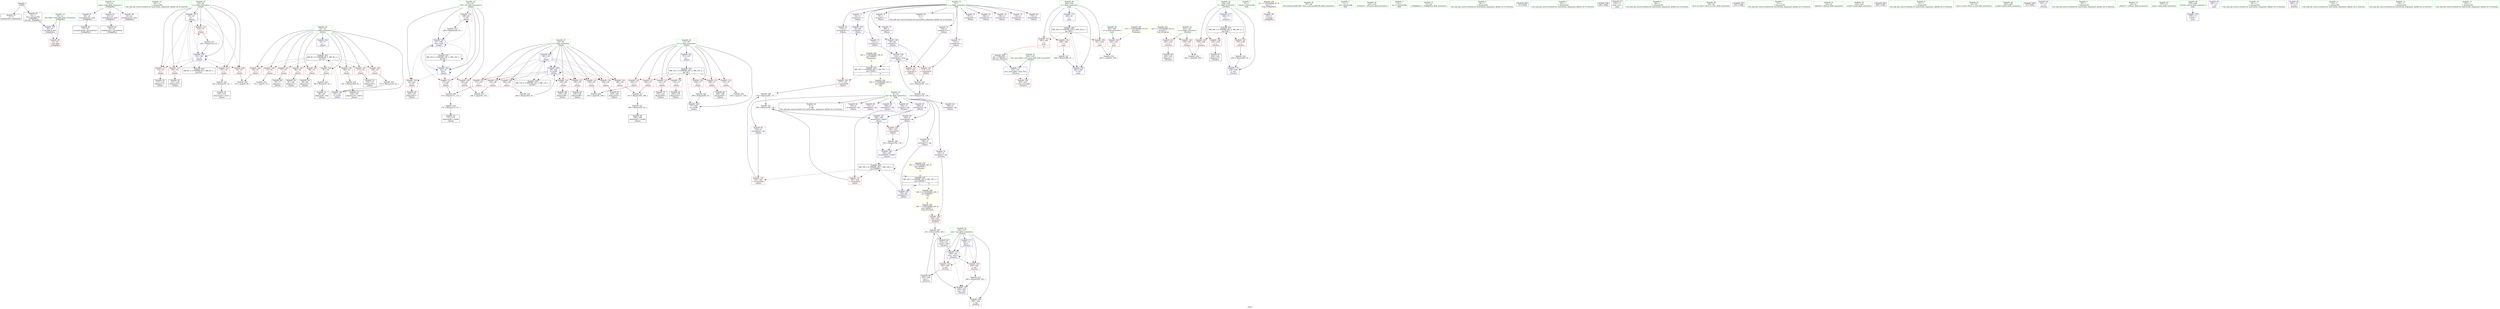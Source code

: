 digraph "SVFG" {
	label="SVFG";

	Node0x5639840d6160 [shape=record,color=grey,label="{NodeID: 0\nNullPtr}"];
	Node0x5639840d6160 -> Node0x5639840e2df0[style=solid];
	Node0x5639840d6160 -> Node0x5639840e2ef0[style=solid];
	Node0x5639840e3500 [shape=record,color=purple,label="{NodeID: 97\n36\<--22\narraydecay3\<--args\n_Z3dbgPKcz\n}"];
	Node0x5639840e3500 -> Node0x5639840e3290[style=solid];
	Node0x5639840e1590 [shape=record,color=green,label="{NodeID: 14\n261\<--1\n\<--dummyObj\nCan only get source location for instruction, argument, global var or function.}"];
	Node0x5639840e4060 [shape=record,color=red,label="{NodeID: 111\n110\<--55\n\<--j\n_Z4initv\n}"];
	Node0x5639840e4060 -> Node0x5639840e4930[style=solid];
	Node0x5639840e2270 [shape=record,color=green,label="{NodeID: 28\n61\<--62\ni35\<--i35_field_insensitive\n_Z4initv\n}"];
	Node0x5639840e2270 -> Node0x5639840e9640[style=solid];
	Node0x5639840e2270 -> Node0x5639840e9710[style=solid];
	Node0x5639840e2270 -> Node0x5639840e97e0[style=solid];
	Node0x5639840e2270 -> Node0x5639840e98b0[style=solid];
	Node0x5639840e2270 -> Node0x5639840eb2b0[style=solid];
	Node0x5639840e2270 -> Node0x5639840eb520[style=solid];
	Node0x5639840eea80 [shape=record,color=grey,label="{NodeID: 208\n178 = Binary(164, 177, )\n}"];
	Node0x5639840eea80 -> Node0x5639840efe00[style=solid];
	Node0x5639840e9300 [shape=record,color=red,label="{NodeID: 125\n171\<--59\n\<--l\n_Z4initv\n}"];
	Node0x5639840e9300 -> Node0x5639840eec00[style=solid];
	Node0x5639840e2ef0 [shape=record,color=black,label="{NodeID: 42\n19\<--3\nfmt\<--dummyVal\n_Z3dbgPKcz\n0th arg _Z3dbgPKcz }"];
	Node0x5639840e2ef0 -> Node0x5639840ea9c0[style=solid];
	Node0x5639840eff80 [shape=record,color=grey,label="{NodeID: 222\n102 = Binary(101, 91, )\n}"];
	Node0x5639840eff80 -> Node0x5639840e4790[style=solid];
	Node0x5639840e9e60 [shape=record,color=red,label="{NodeID: 139\n263\<--222\n\<--test_case.addr\n_Z5solvei\n}"];
	Node0x5639840e4ad0 [shape=record,color=black,label="{NodeID: 56\n121\<--120\nidxprom21\<--\n_Z4initv\n}"];
	Node0x5639840f9100 [shape=record,color=black,label="{NodeID: 236\nMR_12V_2 = PHI(MR_12V_4, MR_12V_1, )\npts\{60 \}\n}"];
	Node0x5639840f9100 -> Node0x5639840eb1e0[style=dashed];
	Node0x5639840ea9c0 [shape=record,color=blue,label="{NodeID: 153\n20\<--19\nfmt.addr\<--fmt\n_Z3dbgPKcz\n}"];
	Node0x5639840ea9c0 -> Node0x5639840e36a0[style=dashed];
	Node0x5639840e5630 [shape=record,color=purple,label="{NodeID: 70\n79\<--5\narrayidx\<--c\n_Z4initv\n}"];
	Node0x5639840fd700 [shape=record,color=black,label="{NodeID: 250\nMR_26V_3 = PHI(MR_26V_4, MR_26V_2, )\npts\{229 \}\n}"];
	Node0x5639840fd700 -> Node0x5639840ea340[style=dashed];
	Node0x5639840fd700 -> Node0x5639840ea410[style=dashed];
	Node0x5639840fd700 -> Node0x5639840ea4e0[style=dashed];
	Node0x5639840fd700 -> Node0x5639840ebad0[style=dashed];
	Node0x5639840eb520 [shape=record,color=blue,label="{NodeID: 167\n61\<--199\ni35\<--inc62\n_Z4initv\n}"];
	Node0x5639840eb520 -> Node0x5639840e9640[style=dashed];
	Node0x5639840eb520 -> Node0x5639840e9710[style=dashed];
	Node0x5639840eb520 -> Node0x5639840e97e0[style=dashed];
	Node0x5639840eb520 -> Node0x5639840e98b0[style=dashed];
	Node0x5639840eb520 -> Node0x5639840eb2b0[style=dashed];
	Node0x5639840eb520 -> Node0x5639840eb520[style=dashed];
	Node0x5639840eb520 -> Node0x5639840f9600[style=dashed];
	Node0x5639840e6190 [shape=record,color=purple,label="{NodeID: 84\n160\<--8\narrayidx40\<--dp\n_Z4initv\n}"];
	Node0x5639840e02b0 [shape=record,color=green,label="{NodeID: 1\n4\<--1\nstdout\<--dummyObj\nGlob }"];
	Node0x5639840e35d0 [shape=record,color=red,label="{NodeID: 98\n30\<--4\n\<--stdout\n_Z3dbgPKcz\n}"];
	Node0x5639840e1690 [shape=record,color=green,label="{NodeID: 15\n5\<--7\nc\<--c_field_insensitive\nGlob }"];
	Node0x5639840e1690 -> Node0x5639840e2fc0[style=solid];
	Node0x5639840e1690 -> Node0x5639840e5630[style=solid];
	Node0x5639840e1690 -> Node0x5639840e5700[style=solid];
	Node0x5639840e1690 -> Node0x5639840e57d0[style=solid];
	Node0x5639840e1690 -> Node0x5639840e58a0[style=solid];
	Node0x5639840e1690 -> Node0x5639840e5970[style=solid];
	Node0x5639840e1690 -> Node0x5639840e5a40[style=solid];
	Node0x5639840e1690 -> Node0x5639840e5b10[style=solid];
	Node0x5639840e1690 -> Node0x5639840e5be0[style=solid];
	Node0x5639840e1690 -> Node0x5639840e5cb0[style=solid];
	Node0x5639840e1690 -> Node0x5639840e5d80[style=solid];
	Node0x5639840e1690 -> Node0x5639840e5e50[style=solid];
	Node0x5639840e1690 -> Node0x5639840e5f20[style=solid];
	Node0x5639840e4130 [shape=record,color=red,label="{NodeID: 112\n120\<--55\n\<--j\n_Z4initv\n}"];
	Node0x5639840e4130 -> Node0x5639840e4ad0[style=solid];
	Node0x5639840e2340 [shape=record,color=green,label="{NodeID: 29\n67\<--68\nllvm.memset.p0i8.i64\<--llvm.memset.p0i8.i64_field_insensitive\n}"];
	Node0x5639840eec00 [shape=record,color=grey,label="{NodeID: 209\n173 = Binary(171, 172, )\n}"];
	Node0x5639840eec00 -> Node0x5639840eed80[style=solid];
	Node0x5639840e93d0 [shape=record,color=red,label="{NodeID: 126\n182\<--59\n\<--l\n_Z4initv\n}"];
	Node0x5639840e93d0 -> Node0x5639840e5080[style=solid];
	Node0x5639840e2fc0 [shape=record,color=black,label="{NodeID: 43\n6\<--5\n\<--c\nCan only get source location for instruction, argument, global var or function.}"];
	Node0x5639840f0100 [shape=record,color=grey,label="{NodeID: 223\n98 = Binary(97, 91, )\n}"];
	Node0x5639840f0100 -> Node0x5639840e46c0[style=solid];
	Node0x5639840e9f30 [shape=record,color=red,label="{NodeID: 140\n239\<--224\n\<--n\n_Z5solvei\n}"];
	Node0x5639840e9f30 -> Node0x5639840f0880[style=solid];
	Node0x5639840e4ba0 [shape=record,color=black,label="{NodeID: 57\n142\<--141\nidxprom29\<--\n_Z4initv\n}"];
	Node0x5639840f9600 [shape=record,color=black,label="{NodeID: 237\nMR_14V_2 = PHI(MR_14V_3, MR_14V_1, )\npts\{62 \}\n}"];
	Node0x5639840f9600 -> Node0x5639840eb2b0[style=dashed];
	Node0x5639840f9600 -> Node0x5639840f9600[style=dashed];
	Node0x5639840eaa90 [shape=record,color=blue,label="{NodeID: 154\n53\<--71\ni\<--\n_Z4initv\n}"];
	Node0x5639840eaa90 -> Node0x5639840faf00[style=dashed];
	Node0x5639840e5700 [shape=record,color=purple,label="{NodeID: 71\n82\<--5\narrayidx2\<--c\n_Z4initv\n}"];
	Node0x5639840e5700 -> Node0x5639840eab60[style=solid];
	Node0x5639840eb5f0 [shape=record,color=blue,label="{NodeID: 168\n59\<--204\nl\<--inc65\n_Z4initv\n}"];
	Node0x5639840eb5f0 -> Node0x5639840e8fc0[style=dashed];
	Node0x5639840eb5f0 -> Node0x5639840e9090[style=dashed];
	Node0x5639840eb5f0 -> Node0x5639840e9160[style=dashed];
	Node0x5639840eb5f0 -> Node0x5639840e9230[style=dashed];
	Node0x5639840eb5f0 -> Node0x5639840e9300[style=dashed];
	Node0x5639840eb5f0 -> Node0x5639840e93d0[style=dashed];
	Node0x5639840eb5f0 -> Node0x5639840e94a0[style=dashed];
	Node0x5639840eb5f0 -> Node0x5639840e9570[style=dashed];
	Node0x5639840eb5f0 -> Node0x5639840eb5f0[style=dashed];
	Node0x5639840eb5f0 -> Node0x5639840f9100[style=dashed];
	Node0x5639840e6260 [shape=record,color=purple,label="{NodeID: 85\n163\<--8\narrayidx42\<--dp\n_Z4initv\n}"];
	Node0x5639840e6260 -> Node0x5639840e9b20[style=solid];
	Node0x5639840e0340 [shape=record,color=green,label="{NodeID: 2\n11\<--1\n.str\<--dummyObj\nGlob }"];
	Node0x5639840fff40 [shape=record,color=yellow,style=double,label="{NodeID: 265\n18V_1 = ENCHI(MR_18V_0)\npts\{100000 \}\nFun[_Z5solvei]}"];
	Node0x5639840fff40 -> Node0x5639840ea5b0[style=dashed];
	Node0x5639840e36a0 [shape=record,color=red,label="{NodeID: 99\n31\<--20\n\<--fmt.addr\n_Z3dbgPKcz\n}"];
	Node0x5639840e1790 [shape=record,color=green,label="{NodeID: 16\n8\<--10\ndp\<--dp_field_insensitive\nGlob }"];
	Node0x5639840e1790 -> Node0x5639840e30c0[style=solid];
	Node0x5639840e1790 -> Node0x5639840e5ff0[style=solid];
	Node0x5639840e1790 -> Node0x5639840e60c0[style=solid];
	Node0x5639840e1790 -> Node0x5639840e6190[style=solid];
	Node0x5639840e1790 -> Node0x5639840e6260[style=solid];
	Node0x5639840e1790 -> Node0x5639840e6330[style=solid];
	Node0x5639840e1790 -> Node0x5639840e6400[style=solid];
	Node0x5639840e1790 -> Node0x5639840e64d0[style=solid];
	Node0x5639840e1790 -> Node0x5639840e65a0[style=solid];
	Node0x5639840e1790 -> Node0x5639840e6670[style=solid];
	Node0x5639840e1790 -> Node0x5639840e6740[style=solid];
	Node0x5639840e4200 [shape=record,color=red,label="{NodeID: 113\n125\<--55\n\<--j\n_Z4initv\n}"];
	Node0x5639840e4200 -> Node0x5639840ef800[style=solid];
	Node0x5639840e2440 [shape=record,color=green,label="{NodeID: 30\n218\<--219\n_Z5solvei\<--_Z5solvei_field_insensitive\n}"];
	Node0x5639841023c0 [shape=record,color=yellow,style=double,label="{NodeID: 293\n16V_2 = CSCHI(MR_16V_1)\npts\{70000 \}\nCS[]}"];
	Node0x5639840eed80 [shape=record,color=grey,label="{NodeID: 210\n174 = Binary(173, 91, )\n}"];
	Node0x5639840eed80 -> Node0x5639840e4ee0[style=solid];
	Node0x5639840e94a0 [shape=record,color=red,label="{NodeID: 127\n191\<--59\n\<--l\n_Z4initv\n}"];
	Node0x5639840e94a0 -> Node0x5639840e5220[style=solid];
	Node0x5639840e30c0 [shape=record,color=black,label="{NodeID: 44\n9\<--8\n\<--dp\nCan only get source location for instruction, argument, global var or function.}"];
	Node0x5639840f0280 [shape=record,color=grey,label="{NodeID: 224\n115 = Binary(114, 116, )\n}"];
	Node0x5639840f0280 -> Node0x5639840eadd0[style=solid];
	Node0x5639840ea000 [shape=record,color=red,label="{NodeID: 141\n242\<--224\n\<--n\n_Z5solvei\n}"];
	Node0x5639840ea000 -> Node0x5639840e52f0[style=solid];
	Node0x5639840e4c70 [shape=record,color=black,label="{NodeID: 58\n159\<--158\nidxprom39\<--\n_Z4initv\n}"];
	Node0x5639840f9b00 [shape=record,color=black,label="{NodeID: 238\nMR_18V_2 = PHI(MR_18V_4, MR_18V_1, )\npts\{100000 \}\n|{|<s1>8}}"];
	Node0x5639840f9b00 -> Node0x5639840eb110[style=dashed];
	Node0x5639840f9b00:s1 -> Node0x563984102520[style=dashed,color=blue];
	Node0x5639840eab60 [shape=record,color=blue,label="{NodeID: 155\n82\<--84\narrayidx2\<--\n_Z4initv\n}"];
	Node0x5639840eab60 -> Node0x5639840eac30[style=dashed];
	Node0x5639840e57d0 [shape=record,color=purple,label="{NodeID: 72\n87\<--5\narrayidx4\<--c\n_Z4initv\n}"];
	Node0x5639840eb6c0 [shape=record,color=blue,label="{NodeID: 169\n57\<--209\nn\<--inc68\n_Z4initv\n}"];
	Node0x5639840eb6c0 -> Node0x5639840f8c00[style=dashed];
	Node0x5639840e6330 [shape=record,color=purple,label="{NodeID: 86\n181\<--8\narrayidx52\<--dp\n_Z4initv\n}"];
	Node0x5639840e05f0 [shape=record,color=green,label="{NodeID: 3\n13\<--1\n.str.1\<--dummyObj\nGlob }"];
	Node0x5639840e3770 [shape=record,color=red,label="{NodeID: 100\n73\<--53\n\<--i\n_Z4initv\n}"];
	Node0x5639840e3770 -> Node0x5639840f0d00[style=solid];
	Node0x5639840e1890 [shape=record,color=green,label="{NodeID: 17\n15\<--16\n_Z3dbgPKcz\<--_Z3dbgPKcz_field_insensitive\n}"];
	Node0x5639840e42d0 [shape=record,color=red,label="{NodeID: 114\n137\<--57\n\<--n\n_Z4initv\n}"];
	Node0x5639840e42d0 -> Node0x5639840f0e80[style=solid];
	Node0x5639840e2540 [shape=record,color=green,label="{NodeID: 31\n222\<--223\ntest_case.addr\<--test_case.addr_field_insensitive\n_Z5solvei\n}"];
	Node0x5639840e2540 -> Node0x5639840e9e60[style=solid];
	Node0x5639840e2540 -> Node0x5639840eb790[style=solid];
	Node0x563984102520 [shape=record,color=yellow,style=double,label="{NodeID: 294\n18V_2 = CSCHI(MR_18V_1)\npts\{100000 \}\nCS[]|{<s0>10}}"];
	Node0x563984102520:s0 -> Node0x5639840fff40[style=dashed,color=red];
	Node0x5639840eef00 [shape=record,color=grey,label="{NodeID: 211\n168 = Binary(167, 91, )\n}"];
	Node0x5639840eef00 -> Node0x5639840e4e10[style=solid];
	Node0x5639840e9570 [shape=record,color=red,label="{NodeID: 128\n203\<--59\n\<--l\n_Z4initv\n}"];
	Node0x5639840e9570 -> Node0x5639840ef680[style=solid];
	Node0x5639840e31c0 [shape=record,color=black,label="{NodeID: 45\n26\<--25\narraydecay1\<--arraydecay\n_Z3dbgPKcz\n}"];
	Node0x5639840f0400 [shape=record,color=grey,label="{NodeID: 225\n114 = Binary(105, 113, )\n}"];
	Node0x5639840f0400 -> Node0x5639840f0280[style=solid];
	Node0x5639840ea0d0 [shape=record,color=red,label="{NodeID: 142\n249\<--226\n\<--ans\n_Z5solvei\n}"];
	Node0x5639840ea0d0 -> Node0x5639840e5490[style=solid];
	Node0x5639840e4d40 [shape=record,color=black,label="{NodeID: 59\n162\<--161\nidxprom41\<--\n_Z4initv\n}"];
	Node0x5639840eac30 [shape=record,color=blue,label="{NodeID: 156\n88\<--84\narrayidx5\<--\n_Z4initv\n}"];
	Node0x5639840eac30 -> Node0x5639840e9980[style=dashed];
	Node0x5639840eac30 -> Node0x5639840e9a50[style=dashed];
	Node0x5639840eac30 -> Node0x5639840eadd0[style=dashed];
	Node0x5639840eac30 -> Node0x5639840fb900[style=dashed];
	Node0x5639840e58a0 [shape=record,color=purple,label="{NodeID: 73\n88\<--5\narrayidx5\<--c\n_Z4initv\n}"];
	Node0x5639840e58a0 -> Node0x5639840eac30[style=solid];
	Node0x5639840eb790 [shape=record,color=blue,label="{NodeID: 170\n222\<--221\ntest_case.addr\<--test_case\n_Z5solvei\n}"];
	Node0x5639840eb790 -> Node0x5639840e9e60[style=dashed];
	Node0x5639840e6400 [shape=record,color=purple,label="{NodeID: 87\n184\<--8\narrayidx54\<--dp\n_Z4initv\n}"];
	Node0x5639840e6400 -> Node0x5639840e9cc0[style=solid];
	Node0x5639840e6400 -> Node0x5639840eb380[style=solid];
	Node0x5639840e0680 [shape=record,color=green,label="{NodeID: 4\n64\<--1\n\<--dummyObj\nCan only get source location for instruction, argument, global var or function.}"];
	Node0x563984100130 [shape=record,color=yellow,style=double,label="{NodeID: 267\n31V_1 = ENCHI(MR_31V_0)\npts\{282 \}\nFun[main]}"];
	Node0x563984100130 -> Node0x5639840ea680[style=dashed];
	Node0x5639840e3840 [shape=record,color=red,label="{NodeID: 101\n77\<--53\n\<--i\n_Z4initv\n}"];
	Node0x5639840e3840 -> Node0x5639840e4450[style=solid];
	Node0x5639840e1990 [shape=record,color=green,label="{NodeID: 18\n20\<--21\nfmt.addr\<--fmt.addr_field_insensitive\n_Z3dbgPKcz\n}"];
	Node0x5639840e1990 -> Node0x5639840e36a0[style=solid];
	Node0x5639840e1990 -> Node0x5639840ea9c0[style=solid];
	Node0x5639840e43a0 [shape=record,color=red,label="{NodeID: 115\n141\<--57\n\<--n\n_Z4initv\n}"];
	Node0x5639840e43a0 -> Node0x5639840e4ba0[style=solid];
	Node0x5639840e2610 [shape=record,color=green,label="{NodeID: 32\n224\<--225\nn\<--n_field_insensitive\n_Z5solvei\n}"];
	Node0x5639840e2610 -> Node0x5639840e9f30[style=solid];
	Node0x5639840e2610 -> Node0x5639840ea000[style=solid];
	Node0x56398410cb20 [shape=record,color=black,label="{NodeID: 295\n33 = PHI()\n}"];
	Node0x5639840ef080 [shape=record,color=grey,label="{NodeID: 212\n260 = Binary(259, 261, )\n}"];
	Node0x5639840ef080 -> Node0x5639840ebba0[style=solid];
	Node0x5639840e9640 [shape=record,color=red,label="{NodeID: 129\n154\<--61\n\<--i35\n_Z4initv\n}"];
	Node0x5639840e9640 -> Node0x5639840f1000[style=solid];
	Node0x5639840e3290 [shape=record,color=black,label="{NodeID: 46\n37\<--36\narraydecay34\<--arraydecay3\n_Z3dbgPKcz\n}"];
	Node0x5639840f0580 [shape=record,color=grey,label="{NodeID: 226\n195 = Binary(194, 116, )\n}"];
	Node0x5639840f0580 -> Node0x5639840eb450[style=solid];
	Node0x5639840ea1a0 [shape=record,color=red,label="{NodeID: 143\n259\<--226\n\<--ans\n_Z5solvei\n}"];
	Node0x5639840ea1a0 -> Node0x5639840ef080[style=solid];
	Node0x5639840e4e10 [shape=record,color=black,label="{NodeID: 60\n169\<--168\nidxprom45\<--sub44\n_Z4initv\n}"];
	Node0x5639840ead00 [shape=record,color=blue,label="{NodeID: 157\n55\<--91\nj\<--\n_Z4initv\n}"];
	Node0x5639840ead00 -> Node0x5639840e3ec0[style=dashed];
	Node0x5639840ead00 -> Node0x5639840e3f90[style=dashed];
	Node0x5639840ead00 -> Node0x5639840e4060[style=dashed];
	Node0x5639840ead00 -> Node0x5639840e4130[style=dashed];
	Node0x5639840ead00 -> Node0x5639840e4200[style=dashed];
	Node0x5639840ead00 -> Node0x5639840eaea0[style=dashed];
	Node0x5639840ead00 -> Node0x5639840fb400[style=dashed];
	Node0x5639840e5970 [shape=record,color=purple,label="{NodeID: 74\n100\<--5\narrayidx10\<--c\n_Z4initv\n}"];
	Node0x5639840eb860 [shape=record,color=blue,label="{NodeID: 171\n226\<--71\nans\<--\n_Z5solvei\n}"];
	Node0x5639840eb860 -> Node0x5639840ea0d0[style=dashed];
	Node0x5639840eb860 -> Node0x5639840ea1a0[style=dashed];
	Node0x5639840eb860 -> Node0x5639840eba00[style=dashed];
	Node0x5639840eb860 -> Node0x5639840ebba0[style=dashed];
	Node0x5639840e64d0 [shape=record,color=purple,label="{NodeID: 88\n190\<--8\narrayidx57\<--dp\n_Z4initv\n}"];
	Node0x5639840e0710 [shape=record,color=green,label="{NodeID: 5\n65\<--1\n\<--dummyObj\nCan only get source location for instruction, argument, global var or function.}"];
	Node0x5639840e3910 [shape=record,color=red,label="{NodeID: 102\n80\<--53\n\<--i\n_Z4initv\n}"];
	Node0x5639840e3910 -> Node0x5639840e4520[style=solid];
	Node0x5639840e1a60 [shape=record,color=green,label="{NodeID: 19\n22\<--23\nargs\<--args_field_insensitive\n_Z3dbgPKcz\n}"];
	Node0x5639840e1a60 -> Node0x5639840e6a80[style=solid];
	Node0x5639840e1a60 -> Node0x5639840e3430[style=solid];
	Node0x5639840e1a60 -> Node0x5639840e3500[style=solid];
	Node0x5639840e8bb0 [shape=record,color=red,label="{NodeID: 116\n149\<--57\n\<--n\n_Z4initv\n}"];
	Node0x5639840e8bb0 -> Node0x5639840f0a00[style=solid];
	Node0x5639840e26e0 [shape=record,color=green,label="{NodeID: 33\n226\<--227\nans\<--ans_field_insensitive\n_Z5solvei\n}"];
	Node0x5639840e26e0 -> Node0x5639840ea0d0[style=solid];
	Node0x5639840e26e0 -> Node0x5639840ea1a0[style=solid];
	Node0x5639840e26e0 -> Node0x5639840ea270[style=solid];
	Node0x5639840e26e0 -> Node0x5639840eb860[style=solid];
	Node0x5639840e26e0 -> Node0x5639840eba00[style=solid];
	Node0x5639840e26e0 -> Node0x5639840ebba0[style=solid];
	Node0x56398410cc20 [shape=record,color=black,label="{NodeID: 296\n266 = PHI()\n}"];
	Node0x5639840ef200 [shape=record,color=grey,label="{NodeID: 213\n167 = Binary(165, 166, )\n}"];
	Node0x5639840ef200 -> Node0x5639840eef00[style=solid];
	Node0x5639840e9710 [shape=record,color=red,label="{NodeID: 130\n161\<--61\n\<--i35\n_Z4initv\n}"];
	Node0x5639840e9710 -> Node0x5639840e4d40[style=solid];
	Node0x5639840e3360 [shape=record,color=black,label="{NodeID: 47\n278\<--71\nmain_ret\<--\nmain\n}"];
	Node0x5639840f0700 [shape=record,color=grey,label="{NodeID: 227\n299 = Binary(298, 91, )\n}"];
	Node0x5639840f0700 -> Node0x5639840ebe10[style=solid];
	Node0x5639840ea270 [shape=record,color=red,label="{NodeID: 144\n264\<--226\n\<--ans\n_Z5solvei\n}"];
	Node0x5639840e4ee0 [shape=record,color=black,label="{NodeID: 61\n175\<--174\nidxprom49\<--sub48\n_Z4initv\n}"];
	Node0x5639840eadd0 [shape=record,color=blue,label="{NodeID: 158\n122\<--115\narrayidx22\<--rem\n_Z4initv\n}"];
	Node0x5639840eadd0 -> Node0x5639840e9980[style=dashed];
	Node0x5639840eadd0 -> Node0x5639840e9a50[style=dashed];
	Node0x5639840eadd0 -> Node0x5639840eadd0[style=dashed];
	Node0x5639840eadd0 -> Node0x5639840fb900[style=dashed];
	Node0x5639840e5a40 [shape=record,color=purple,label="{NodeID: 75\n104\<--5\narrayidx13\<--c\n_Z4initv\n}"];
	Node0x5639840e5a40 -> Node0x5639840e9980[style=solid];
	Node0x5639840eb930 [shape=record,color=blue,label="{NodeID: 172\n228\<--71\ni\<--\n_Z5solvei\n}"];
	Node0x5639840eb930 -> Node0x5639840fd700[style=dashed];
	Node0x5639840e65a0 [shape=record,color=purple,label="{NodeID: 89\n193\<--8\narrayidx59\<--dp\n_Z4initv\n}"];
	Node0x5639840e65a0 -> Node0x5639840e9d90[style=solid];
	Node0x5639840e65a0 -> Node0x5639840eb450[style=solid];
	Node0x5639840e07a0 [shape=record,color=green,label="{NodeID: 6\n66\<--1\n\<--dummyObj\nCan only get source location for instruction, argument, global var or function.}"];
	Node0x5639841002f0 [shape=record,color=yellow,style=double,label="{NodeID: 269\n16V_1 = ENCHI(MR_16V_0)\npts\{70000 \}\nFun[main]|{<s0>8}}"];
	Node0x5639841002f0:s0 -> Node0x5639840fb900[style=dashed,color=red];
	Node0x5639840e39e0 [shape=record,color=red,label="{NodeID: 103\n85\<--53\n\<--i\n_Z4initv\n}"];
	Node0x5639840e39e0 -> Node0x5639840e45f0[style=solid];
	Node0x5639840e1b30 [shape=record,color=green,label="{NodeID: 20\n28\<--29\nllvm.va_start\<--llvm.va_start_field_insensitive\n}"];
	Node0x5639840e8c80 [shape=record,color=red,label="{NodeID: 117\n165\<--57\n\<--n\n_Z4initv\n}"];
	Node0x5639840e8c80 -> Node0x5639840ef200[style=solid];
	Node0x5639840e27b0 [shape=record,color=green,label="{NodeID: 34\n228\<--229\ni\<--i_field_insensitive\n_Z5solvei\n}"];
	Node0x5639840e27b0 -> Node0x5639840ea340[style=solid];
	Node0x5639840e27b0 -> Node0x5639840ea410[style=solid];
	Node0x5639840e27b0 -> Node0x5639840ea4e0[style=solid];
	Node0x5639840e27b0 -> Node0x5639840eb930[style=solid];
	Node0x5639840e27b0 -> Node0x5639840ebad0[style=solid];
	Node0x56398410d280 [shape=record,color=black,label="{NodeID: 297\n232 = PHI()\n}"];
	Node0x5639840ef380 [shape=record,color=grey,label="{NodeID: 214\n256 = Binary(255, 91, )\n}"];
	Node0x5639840ef380 -> Node0x5639840ebad0[style=solid];
	Node0x5639840e97e0 [shape=record,color=red,label="{NodeID: 131\n172\<--61\n\<--i35\n_Z4initv\n}"];
	Node0x5639840e97e0 -> Node0x5639840eec00[style=solid];
	Node0x5639840e4450 [shape=record,color=black,label="{NodeID: 48\n78\<--77\nidxprom\<--\n_Z4initv\n}"];
	Node0x5639840f0880 [shape=record,color=grey,label="{NodeID: 228\n240 = cmp(238, 239, )\n}"];
	Node0x5639840ea340 [shape=record,color=red,label="{NodeID: 145\n238\<--228\n\<--i\n_Z5solvei\n}"];
	Node0x5639840ea340 -> Node0x5639840f0880[style=solid];
	Node0x5639840e4fb0 [shape=record,color=black,label="{NodeID: 62\n180\<--179\nidxprom51\<--\n_Z4initv\n}"];
	Node0x5639840faf00 [shape=record,color=black,label="{NodeID: 242\nMR_6V_3 = PHI(MR_6V_4, MR_6V_2, )\npts\{54 \}\n}"];
	Node0x5639840faf00 -> Node0x5639840e3770[style=dashed];
	Node0x5639840faf00 -> Node0x5639840e3840[style=dashed];
	Node0x5639840faf00 -> Node0x5639840e3910[style=dashed];
	Node0x5639840faf00 -> Node0x5639840e39e0[style=dashed];
	Node0x5639840faf00 -> Node0x5639840e3ab0[style=dashed];
	Node0x5639840faf00 -> Node0x5639840e3b80[style=dashed];
	Node0x5639840faf00 -> Node0x5639840e3c50[style=dashed];
	Node0x5639840faf00 -> Node0x5639840e3d20[style=dashed];
	Node0x5639840faf00 -> Node0x5639840e3df0[style=dashed];
	Node0x5639840faf00 -> Node0x5639840eaf70[style=dashed];
	Node0x5639840eaea0 [shape=record,color=blue,label="{NodeID: 159\n55\<--126\nj\<--inc\n_Z4initv\n}"];
	Node0x5639840eaea0 -> Node0x5639840e3ec0[style=dashed];
	Node0x5639840eaea0 -> Node0x5639840e3f90[style=dashed];
	Node0x5639840eaea0 -> Node0x5639840e4060[style=dashed];
	Node0x5639840eaea0 -> Node0x5639840e4130[style=dashed];
	Node0x5639840eaea0 -> Node0x5639840e4200[style=dashed];
	Node0x5639840eaea0 -> Node0x5639840eaea0[style=dashed];
	Node0x5639840eaea0 -> Node0x5639840fb400[style=dashed];
	Node0x5639840e5b10 [shape=record,color=purple,label="{NodeID: 76\n109\<--5\narrayidx16\<--c\n_Z4initv\n}"];
	Node0x5639840eba00 [shape=record,color=blue,label="{NodeID: 173\n226\<--252\nans\<--conv3\n_Z5solvei\n}"];
	Node0x5639840eba00 -> Node0x5639840ea0d0[style=dashed];
	Node0x5639840eba00 -> Node0x5639840ea1a0[style=dashed];
	Node0x5639840eba00 -> Node0x5639840eba00[style=dashed];
	Node0x5639840eba00 -> Node0x5639840ebba0[style=dashed];
	Node0x5639840e6670 [shape=record,color=purple,label="{NodeID: 90\n244\<--8\narrayidx\<--dp\n_Z5solvei\n}"];
	Node0x5639840e0fe0 [shape=record,color=green,label="{NodeID: 7\n71\<--1\n\<--dummyObj\nCan only get source location for instruction, argument, global var or function.}"];
	Node0x5639841003d0 [shape=record,color=yellow,style=double,label="{NodeID: 270\n18V_1 = ENCHI(MR_18V_0)\npts\{100000 \}\nFun[main]|{<s0>8}}"];
	Node0x5639841003d0:s0 -> Node0x5639840f9b00[style=dashed,color=red];
	Node0x5639840e3ab0 [shape=record,color=red,label="{NodeID: 104\n94\<--53\n\<--i\n_Z4initv\n}"];
	Node0x5639840e3ab0 -> Node0x5639840f0b80[style=solid];
	Node0x5639840e1c30 [shape=record,color=green,label="{NodeID: 21\n34\<--35\nvfprintf\<--vfprintf_field_insensitive\n}"];
	Node0x5639840e8d50 [shape=record,color=red,label="{NodeID: 118\n179\<--57\n\<--n\n_Z4initv\n}"];
	Node0x5639840e8d50 -> Node0x5639840e4fb0[style=solid];
	Node0x5639840e2880 [shape=record,color=green,label="{NodeID: 35\n233\<--234\nscanf\<--scanf_field_insensitive\n}"];
	Node0x56398410d380 [shape=record,color=black,label="{NodeID: 298\n288 = PHI()\n}"];
	Node0x5639840ef500 [shape=record,color=grey,label="{NodeID: 215\n199 = Binary(198, 91, )\n}"];
	Node0x5639840ef500 -> Node0x5639840eb520[style=solid];
	Node0x5639840e98b0 [shape=record,color=red,label="{NodeID: 132\n198\<--61\n\<--i35\n_Z4initv\n}"];
	Node0x5639840e98b0 -> Node0x5639840ef500[style=solid];
	Node0x5639840e4520 [shape=record,color=black,label="{NodeID: 49\n81\<--80\nidxprom1\<--\n_Z4initv\n}"];
	Node0x5639840f0a00 [shape=record,color=grey,label="{NodeID: 229\n150 = cmp(148, 149, )\n}"];
	Node0x5639840ea410 [shape=record,color=red,label="{NodeID: 146\n245\<--228\n\<--i\n_Z5solvei\n}"];
	Node0x5639840ea410 -> Node0x5639840e53c0[style=solid];
	Node0x5639840e5080 [shape=record,color=black,label="{NodeID: 63\n183\<--182\nidxprom53\<--\n_Z4initv\n}"];
	Node0x5639840fb400 [shape=record,color=black,label="{NodeID: 243\nMR_8V_2 = PHI(MR_8V_4, MR_8V_1, )\npts\{56 \}\n}"];
	Node0x5639840fb400 -> Node0x5639840ead00[style=dashed];
	Node0x5639840eaf70 [shape=record,color=blue,label="{NodeID: 160\n53\<--131\ni\<--inc24\n_Z4initv\n}"];
	Node0x5639840eaf70 -> Node0x5639840faf00[style=dashed];
	Node0x5639840e5be0 [shape=record,color=purple,label="{NodeID: 77\n112\<--5\narrayidx18\<--c\n_Z4initv\n}"];
	Node0x5639840e5be0 -> Node0x5639840e9a50[style=solid];
	Node0x5639840ebad0 [shape=record,color=blue,label="{NodeID: 174\n228\<--256\ni\<--inc\n_Z5solvei\n}"];
	Node0x5639840ebad0 -> Node0x5639840fd700[style=dashed];
	Node0x5639840e6740 [shape=record,color=purple,label="{NodeID: 91\n247\<--8\narrayidx2\<--dp\n_Z5solvei\n}"];
	Node0x5639840e6740 -> Node0x5639840ea5b0[style=solid];
	Node0x5639840e1070 [shape=record,color=green,label="{NodeID: 8\n75\<--1\n\<--dummyObj\nCan only get source location for instruction, argument, global var or function.}"];
	Node0x5639840e3b80 [shape=record,color=red,label="{NodeID: 105\n97\<--53\n\<--i\n_Z4initv\n}"];
	Node0x5639840e3b80 -> Node0x5639840f0100[style=solid];
	Node0x5639840e1d30 [shape=record,color=green,label="{NodeID: 22\n39\<--40\nllvm.va_end\<--llvm.va_end_field_insensitive\n}"];
	Node0x5639840e8e20 [shape=record,color=red,label="{NodeID: 119\n188\<--57\n\<--n\n_Z4initv\n}"];
	Node0x5639840e8e20 -> Node0x5639840e5150[style=solid];
	Node0x5639840e2980 [shape=record,color=green,label="{NodeID: 36\n267\<--268\nprintf\<--printf_field_insensitive\n}"];
	Node0x56398410d480 [shape=record,color=black,label="{NodeID: 299\n18 = PHI()\n}"];
	Node0x5639840ef680 [shape=record,color=grey,label="{NodeID: 216\n204 = Binary(203, 91, )\n}"];
	Node0x5639840ef680 -> Node0x5639840eb5f0[style=solid];
	Node0x5639840e9980 [shape=record,color=red,label="{NodeID: 133\n105\<--104\n\<--arrayidx13\n_Z4initv\n}"];
	Node0x5639840e9980 -> Node0x5639840f0400[style=solid];
	Node0x5639840e45f0 [shape=record,color=black,label="{NodeID: 50\n86\<--85\nidxprom3\<--\n_Z4initv\n}"];
	Node0x5639840f0b80 [shape=record,color=grey,label="{NodeID: 230\n95 = cmp(93, 94, )\n}"];
	Node0x5639840ea4e0 [shape=record,color=red,label="{NodeID: 147\n255\<--228\n\<--i\n_Z5solvei\n}"];
	Node0x5639840ea4e0 -> Node0x5639840ef380[style=solid];
	Node0x5639840e5150 [shape=record,color=black,label="{NodeID: 64\n189\<--188\nidxprom56\<--\n_Z4initv\n}"];
	Node0x5639840fb900 [shape=record,color=black,label="{NodeID: 244\nMR_16V_2 = PHI(MR_16V_5, MR_16V_1, )\npts\{70000 \}\n|{|<s2>8}}"];
	Node0x5639840fb900 -> Node0x5639840e9bf0[style=dashed];
	Node0x5639840fb900 -> Node0x5639840eab60[style=dashed];
	Node0x5639840fb900:s2 -> Node0x5639841023c0[style=dashed,color=blue];
	Node0x5639840eb040 [shape=record,color=blue,label="{NodeID: 161\n57\<--135\nn\<--\n_Z4initv\n}"];
	Node0x5639840eb040 -> Node0x5639840f8c00[style=dashed];
	Node0x5639840e5cb0 [shape=record,color=purple,label="{NodeID: 78\n119\<--5\narrayidx20\<--c\n_Z4initv\n}"];
	Node0x5639840ebba0 [shape=record,color=blue,label="{NodeID: 175\n226\<--260\nans\<--rem\n_Z5solvei\n}"];
	Node0x5639840ebba0 -> Node0x5639840ea270[style=dashed];
	Node0x5639840e6810 [shape=record,color=purple,label="{NodeID: 92\n231\<--11\n\<--.str\n_Z5solvei\n}"];
	Node0x5639840e1100 [shape=record,color=green,label="{NodeID: 9\n84\<--1\n\<--dummyObj\nCan only get source location for instruction, argument, global var or function.}"];
	Node0x5639840e3c50 [shape=record,color=red,label="{NodeID: 106\n106\<--53\n\<--i\n_Z4initv\n}"];
	Node0x5639840e3c50 -> Node0x5639840efb00[style=solid];
	Node0x5639840e1e30 [shape=record,color=green,label="{NodeID: 23\n50\<--51\n_Z4initv\<--_Z4initv_field_insensitive\n}"];
	Node0x5639840e8ef0 [shape=record,color=red,label="{NodeID: 120\n208\<--57\n\<--n\n_Z4initv\n}"];
	Node0x5639840e8ef0 -> Node0x5639840efc80[style=solid];
	Node0x5639840e2a80 [shape=record,color=green,label="{NodeID: 37\n276\<--277\nmain\<--main_field_insensitive\n}"];
	Node0x56398410d580 [shape=record,color=black,label="{NodeID: 300\n221 = PHI(295, )\n0th arg _Z5solvei }"];
	Node0x56398410d580 -> Node0x5639840eb790[style=solid];
	Node0x5639840ef800 [shape=record,color=grey,label="{NodeID: 217\n126 = Binary(125, 91, )\n}"];
	Node0x5639840ef800 -> Node0x5639840eaea0[style=solid];
	Node0x5639840e9a50 [shape=record,color=red,label="{NodeID: 134\n113\<--112\n\<--arrayidx18\n_Z4initv\n}"];
	Node0x5639840e9a50 -> Node0x5639840f0400[style=solid];
	Node0x5639840e46c0 [shape=record,color=black,label="{NodeID: 51\n99\<--98\nidxprom9\<--sub\n_Z4initv\n}"];
	Node0x5639840f0d00 [shape=record,color=grey,label="{NodeID: 231\n74 = cmp(73, 75, )\n}"];
	Node0x5639840ea5b0 [shape=record,color=red,label="{NodeID: 148\n248\<--247\n\<--arrayidx2\n_Z5solvei\n}"];
	Node0x5639840ea5b0 -> Node0x5639840ee940[style=solid];
	Node0x5639840e5220 [shape=record,color=black,label="{NodeID: 65\n192\<--191\nidxprom58\<--\n_Z4initv\n}"];
	Node0x5639840eb110 [shape=record,color=blue,label="{NodeID: 162\n144\<--84\narrayidx31\<--\n_Z4initv\n}"];
	Node0x5639840eb110 -> Node0x5639840f9b00[style=dashed];
	Node0x5639840eb110 -> Node0x5639840fcd00[style=dashed];
	Node0x5639840e5d80 [shape=record,color=purple,label="{NodeID: 79\n122\<--5\narrayidx22\<--c\n_Z4initv\n}"];
	Node0x5639840e5d80 -> Node0x5639840eadd0[style=solid];
	Node0x5639840ff9a0 [shape=record,color=yellow,style=double,label="{NodeID: 259\n2V_1 = ENCHI(MR_2V_0)\npts\{1 \}\nFun[_Z3dbgPKcz]}"];
	Node0x5639840ff9a0 -> Node0x5639840e35d0[style=dashed];
	Node0x5639840ebc70 [shape=record,color=blue,label="{NodeID: 176\n279\<--71\nretval\<--\nmain\n}"];
	Node0x5639840e68e0 [shape=record,color=purple,label="{NodeID: 93\n287\<--11\n\<--.str\nmain\n}"];
	Node0x5639840e1190 [shape=record,color=green,label="{NodeID: 10\n91\<--1\n\<--dummyObj\nCan only get source location for instruction, argument, global var or function.}"];
	Node0x5639840e3d20 [shape=record,color=red,label="{NodeID: 107\n117\<--53\n\<--i\n_Z4initv\n}"];
	Node0x5639840e3d20 -> Node0x5639840e4a00[style=solid];
	Node0x5639840e1f30 [shape=record,color=green,label="{NodeID: 24\n53\<--54\ni\<--i_field_insensitive\n_Z4initv\n}"];
	Node0x5639840e1f30 -> Node0x5639840e3770[style=solid];
	Node0x5639840e1f30 -> Node0x5639840e3840[style=solid];
	Node0x5639840e1f30 -> Node0x5639840e3910[style=solid];
	Node0x5639840e1f30 -> Node0x5639840e39e0[style=solid];
	Node0x5639840e1f30 -> Node0x5639840e3ab0[style=solid];
	Node0x5639840e1f30 -> Node0x5639840e3b80[style=solid];
	Node0x5639840e1f30 -> Node0x5639840e3c50[style=solid];
	Node0x5639840e1f30 -> Node0x5639840e3d20[style=solid];
	Node0x5639840e1f30 -> Node0x5639840e3df0[style=solid];
	Node0x5639840e1f30 -> Node0x5639840eaa90[style=solid];
	Node0x5639840e1f30 -> Node0x5639840eaf70[style=solid];
	Node0x5639840e8fc0 [shape=record,color=red,label="{NodeID: 121\n148\<--59\n\<--l\n_Z4initv\n}"];
	Node0x5639840e8fc0 -> Node0x5639840f0a00[style=solid];
	Node0x5639840e2b80 [shape=record,color=green,label="{NodeID: 38\n279\<--280\nretval\<--retval_field_insensitive\nmain\n}"];
	Node0x5639840e2b80 -> Node0x5639840ebc70[style=solid];
	Node0x5639840ef980 [shape=record,color=grey,label="{NodeID: 218\n131 = Binary(130, 91, )\n}"];
	Node0x5639840ef980 -> Node0x5639840eaf70[style=solid];
	Node0x5639840e9b20 [shape=record,color=red,label="{NodeID: 135\n164\<--163\n\<--arrayidx42\n_Z4initv\n}"];
	Node0x5639840e9b20 -> Node0x5639840eea80[style=solid];
	Node0x5639840e4790 [shape=record,color=black,label="{NodeID: 52\n103\<--102\nidxprom12\<--sub11\n_Z4initv\n}"];
	Node0x5639840f0e80 [shape=record,color=grey,label="{NodeID: 232\n138 = cmp(137, 139, )\n}"];
	Node0x5639840ea680 [shape=record,color=red,label="{NodeID: 149\n292\<--281\n\<--n\nmain\n}"];
	Node0x5639840ea680 -> Node0x5639840f1180[style=solid];
	Node0x5639840e52f0 [shape=record,color=black,label="{NodeID: 66\n243\<--242\nidxprom\<--\n_Z5solvei\n}"];
	Node0x5639840eb1e0 [shape=record,color=blue,label="{NodeID: 163\n59\<--135\nl\<--\n_Z4initv\n}"];
	Node0x5639840eb1e0 -> Node0x5639840e8fc0[style=dashed];
	Node0x5639840eb1e0 -> Node0x5639840e9090[style=dashed];
	Node0x5639840eb1e0 -> Node0x5639840e9160[style=dashed];
	Node0x5639840eb1e0 -> Node0x5639840e9230[style=dashed];
	Node0x5639840eb1e0 -> Node0x5639840e9300[style=dashed];
	Node0x5639840eb1e0 -> Node0x5639840e93d0[style=dashed];
	Node0x5639840eb1e0 -> Node0x5639840e94a0[style=dashed];
	Node0x5639840eb1e0 -> Node0x5639840e9570[style=dashed];
	Node0x5639840eb1e0 -> Node0x5639840eb5f0[style=dashed];
	Node0x5639840eb1e0 -> Node0x5639840f9100[style=dashed];
	Node0x5639840e5e50 [shape=record,color=purple,label="{NodeID: 80\n170\<--5\narrayidx46\<--c\n_Z4initv\n}"];
	Node0x5639840ebd40 [shape=record,color=blue,label="{NodeID: 177\n283\<--91\ni\<--\nmain\n}"];
	Node0x5639840ebd40 -> Node0x5639840fd200[style=dashed];
	Node0x5639840e69b0 [shape=record,color=purple,label="{NodeID: 94\n265\<--13\n\<--.str.1\n_Z5solvei\n}"];
	Node0x5639840e1290 [shape=record,color=green,label="{NodeID: 11\n116\<--1\n\<--dummyObj\nCan only get source location for instruction, argument, global var or function.}"];
	Node0x5639840e3df0 [shape=record,color=red,label="{NodeID: 108\n130\<--53\n\<--i\n_Z4initv\n}"];
	Node0x5639840e3df0 -> Node0x5639840ef980[style=solid];
	Node0x5639840e2000 [shape=record,color=green,label="{NodeID: 25\n55\<--56\nj\<--j_field_insensitive\n_Z4initv\n}"];
	Node0x5639840e2000 -> Node0x5639840e3ec0[style=solid];
	Node0x5639840e2000 -> Node0x5639840e3f90[style=solid];
	Node0x5639840e2000 -> Node0x5639840e4060[style=solid];
	Node0x5639840e2000 -> Node0x5639840e4130[style=solid];
	Node0x5639840e2000 -> Node0x5639840e4200[style=solid];
	Node0x5639840e2000 -> Node0x5639840ead00[style=solid];
	Node0x5639840e2000 -> Node0x5639840eaea0[style=solid];
	Node0x5639840e9090 [shape=record,color=red,label="{NodeID: 122\n155\<--59\n\<--l\n_Z4initv\n}"];
	Node0x5639840e9090 -> Node0x5639840f1000[style=solid];
	Node0x5639840e2c50 [shape=record,color=green,label="{NodeID: 39\n281\<--282\nn\<--n_field_insensitive\nmain\n}"];
	Node0x5639840e2c50 -> Node0x5639840ea680[style=solid];
	Node0x5639840efb00 [shape=record,color=grey,label="{NodeID: 219\n107 = Binary(106, 91, )\n}"];
	Node0x5639840efb00 -> Node0x5639840e4860[style=solid];
	Node0x5639840e9bf0 [shape=record,color=red,label="{NodeID: 136\n177\<--176\n\<--arrayidx50\n_Z4initv\n}"];
	Node0x5639840e9bf0 -> Node0x5639840eea80[style=solid];
	Node0x5639840e4860 [shape=record,color=black,label="{NodeID: 53\n108\<--107\nidxprom15\<--sub14\n_Z4initv\n}"];
	Node0x5639840f1000 [shape=record,color=grey,label="{NodeID: 233\n156 = cmp(154, 155, )\n}"];
	Node0x5639840ea750 [shape=record,color=red,label="{NodeID: 150\n291\<--283\n\<--i\nmain\n}"];
	Node0x5639840ea750 -> Node0x5639840f1180[style=solid];
	Node0x5639840e53c0 [shape=record,color=black,label="{NodeID: 67\n246\<--245\nidxprom1\<--\n_Z5solvei\n}"];
	Node0x5639840eb2b0 [shape=record,color=blue,label="{NodeID: 164\n61\<--91\ni35\<--\n_Z4initv\n}"];
	Node0x5639840eb2b0 -> Node0x5639840e9640[style=dashed];
	Node0x5639840eb2b0 -> Node0x5639840e9710[style=dashed];
	Node0x5639840eb2b0 -> Node0x5639840e97e0[style=dashed];
	Node0x5639840eb2b0 -> Node0x5639840e98b0[style=dashed];
	Node0x5639840eb2b0 -> Node0x5639840eb2b0[style=dashed];
	Node0x5639840eb2b0 -> Node0x5639840eb520[style=dashed];
	Node0x5639840eb2b0 -> Node0x5639840f9600[style=dashed];
	Node0x5639840e5f20 [shape=record,color=purple,label="{NodeID: 81\n176\<--5\narrayidx50\<--c\n_Z4initv\n}"];
	Node0x5639840e5f20 -> Node0x5639840e9bf0[style=solid];
	Node0x5639840ffb90 [shape=record,color=yellow,style=double,label="{NodeID: 261\n22V_1 = ENCHI(MR_22V_0)\npts\{225 \}\nFun[_Z5solvei]}"];
	Node0x5639840ffb90 -> Node0x5639840e9f30[style=dashed];
	Node0x5639840ffb90 -> Node0x5639840ea000[style=dashed];
	Node0x5639840ebe10 [shape=record,color=blue,label="{NodeID: 178\n283\<--299\ni\<--inc\nmain\n}"];
	Node0x5639840ebe10 -> Node0x5639840fd200[style=dashed];
	Node0x5639840e6a80 [shape=record,color=purple,label="{NodeID: 95\n25\<--22\narraydecay\<--args\n_Z3dbgPKcz\n}"];
	Node0x5639840e6a80 -> Node0x5639840e31c0[style=solid];
	Node0x5639840e1390 [shape=record,color=green,label="{NodeID: 12\n135\<--1\n\<--dummyObj\nCan only get source location for instruction, argument, global var or function.}"];
	Node0x5639840e3ec0 [shape=record,color=red,label="{NodeID: 109\n93\<--55\n\<--j\n_Z4initv\n}"];
	Node0x5639840e3ec0 -> Node0x5639840f0b80[style=solid];
	Node0x5639840e20d0 [shape=record,color=green,label="{NodeID: 26\n57\<--58\nn\<--n_field_insensitive\n_Z4initv\n}"];
	Node0x5639840e20d0 -> Node0x5639840e42d0[style=solid];
	Node0x5639840e20d0 -> Node0x5639840e43a0[style=solid];
	Node0x5639840e20d0 -> Node0x5639840e8bb0[style=solid];
	Node0x5639840e20d0 -> Node0x5639840e8c80[style=solid];
	Node0x5639840e20d0 -> Node0x5639840e8d50[style=solid];
	Node0x5639840e20d0 -> Node0x5639840e8e20[style=solid];
	Node0x5639840e20d0 -> Node0x5639840e8ef0[style=solid];
	Node0x5639840e20d0 -> Node0x5639840eb040[style=solid];
	Node0x5639840e20d0 -> Node0x5639840eb6c0[style=solid];
	Node0x5639840e9160 [shape=record,color=red,label="{NodeID: 123\n158\<--59\n\<--l\n_Z4initv\n}"];
	Node0x5639840e9160 -> Node0x5639840e4c70[style=solid];
	Node0x5639840e2d20 [shape=record,color=green,label="{NodeID: 40\n283\<--284\ni\<--i_field_insensitive\nmain\n}"];
	Node0x5639840e2d20 -> Node0x5639840ea750[style=solid];
	Node0x5639840e2d20 -> Node0x5639840ea820[style=solid];
	Node0x5639840e2d20 -> Node0x5639840ea8f0[style=solid];
	Node0x5639840e2d20 -> Node0x5639840ebd40[style=solid];
	Node0x5639840e2d20 -> Node0x5639840ebe10[style=solid];
	Node0x5639840efc80 [shape=record,color=grey,label="{NodeID: 220\n209 = Binary(208, 91, )\n}"];
	Node0x5639840efc80 -> Node0x5639840eb6c0[style=solid];
	Node0x5639840e9cc0 [shape=record,color=red,label="{NodeID: 137\n185\<--184\n\<--arrayidx54\n_Z4initv\n}"];
	Node0x5639840e9cc0 -> Node0x5639840efe00[style=solid];
	Node0x5639840e4930 [shape=record,color=black,label="{NodeID: 54\n111\<--110\nidxprom17\<--\n_Z4initv\n}"];
	Node0x5639840f1180 [shape=record,color=grey,label="{NodeID: 234\n293 = cmp(291, 292, )\n}"];
	Node0x5639840ea820 [shape=record,color=red,label="{NodeID: 151\n295\<--283\n\<--i\nmain\n|{<s0>10}}"];
	Node0x5639840ea820:s0 -> Node0x56398410d580[style=solid,color=red];
	Node0x5639840e5490 [shape=record,color=black,label="{NodeID: 68\n250\<--249\nconv\<--\n_Z5solvei\n}"];
	Node0x5639840e5490 -> Node0x5639840ee940[style=solid];
	Node0x5639840fcd00 [shape=record,color=black,label="{NodeID: 248\nMR_18V_5 = PHI(MR_18V_7, MR_18V_4, )\npts\{100000 \}\n}"];
	Node0x5639840fcd00 -> Node0x5639840e9b20[style=dashed];
	Node0x5639840fcd00 -> Node0x5639840e9cc0[style=dashed];
	Node0x5639840fcd00 -> Node0x5639840eb380[style=dashed];
	Node0x5639840fcd00 -> Node0x5639840f9b00[style=dashed];
	Node0x5639840fcd00 -> Node0x5639840fcd00[style=dashed];
	Node0x5639840eb380 [shape=record,color=blue,label="{NodeID: 165\n184\<--186\narrayidx54\<--add55\n_Z4initv\n}"];
	Node0x5639840eb380 -> Node0x5639840e9d90[style=dashed];
	Node0x5639840eb380 -> Node0x5639840eb450[style=dashed];
	Node0x5639840e5ff0 [shape=record,color=purple,label="{NodeID: 82\n143\<--8\narrayidx30\<--dp\n_Z4initv\n}"];
	Node0x5639840e3430 [shape=record,color=purple,label="{NodeID: 96\n32\<--22\narraydecay2\<--args\n_Z3dbgPKcz\n}"];
	Node0x5639840e1490 [shape=record,color=green,label="{NodeID: 13\n139\<--1\n\<--dummyObj\nCan only get source location for instruction, argument, global var or function.}"];
	Node0x5639840e3f90 [shape=record,color=red,label="{NodeID: 110\n101\<--55\n\<--j\n_Z4initv\n}"];
	Node0x5639840e3f90 -> Node0x5639840eff80[style=solid];
	Node0x5639840e21a0 [shape=record,color=green,label="{NodeID: 27\n59\<--60\nl\<--l_field_insensitive\n_Z4initv\n}"];
	Node0x5639840e21a0 -> Node0x5639840e8fc0[style=solid];
	Node0x5639840e21a0 -> Node0x5639840e9090[style=solid];
	Node0x5639840e21a0 -> Node0x5639840e9160[style=solid];
	Node0x5639840e21a0 -> Node0x5639840e9230[style=solid];
	Node0x5639840e21a0 -> Node0x5639840e9300[style=solid];
	Node0x5639840e21a0 -> Node0x5639840e93d0[style=solid];
	Node0x5639840e21a0 -> Node0x5639840e94a0[style=solid];
	Node0x5639840e21a0 -> Node0x5639840e9570[style=solid];
	Node0x5639840e21a0 -> Node0x5639840eb1e0[style=solid];
	Node0x5639840e21a0 -> Node0x5639840eb5f0[style=solid];
	Node0x5639840ee940 [shape=record,color=grey,label="{NodeID: 207\n251 = Binary(250, 248, )\n}"];
	Node0x5639840ee940 -> Node0x5639840e5560[style=solid];
	Node0x5639840e9230 [shape=record,color=red,label="{NodeID: 124\n166\<--59\n\<--l\n_Z4initv\n}"];
	Node0x5639840e9230 -> Node0x5639840ef200[style=solid];
	Node0x5639840e2df0 [shape=record,color=black,label="{NodeID: 41\n2\<--3\ndummyVal\<--dummyVal\n}"];
	Node0x5639840efe00 [shape=record,color=grey,label="{NodeID: 221\n186 = Binary(185, 178, )\n}"];
	Node0x5639840efe00 -> Node0x5639840eb380[style=solid];
	Node0x5639840e9d90 [shape=record,color=red,label="{NodeID: 138\n194\<--193\n\<--arrayidx59\n_Z4initv\n}"];
	Node0x5639840e9d90 -> Node0x5639840f0580[style=solid];
	Node0x5639840e4a00 [shape=record,color=black,label="{NodeID: 55\n118\<--117\nidxprom19\<--\n_Z4initv\n}"];
	Node0x5639840f8c00 [shape=record,color=black,label="{NodeID: 235\nMR_10V_3 = PHI(MR_10V_4, MR_10V_2, )\npts\{58 \}\n}"];
	Node0x5639840f8c00 -> Node0x5639840e42d0[style=dashed];
	Node0x5639840f8c00 -> Node0x5639840e43a0[style=dashed];
	Node0x5639840f8c00 -> Node0x5639840e8bb0[style=dashed];
	Node0x5639840f8c00 -> Node0x5639840e8c80[style=dashed];
	Node0x5639840f8c00 -> Node0x5639840e8d50[style=dashed];
	Node0x5639840f8c00 -> Node0x5639840e8e20[style=dashed];
	Node0x5639840f8c00 -> Node0x5639840e8ef0[style=dashed];
	Node0x5639840f8c00 -> Node0x5639840eb6c0[style=dashed];
	Node0x5639840ea8f0 [shape=record,color=red,label="{NodeID: 152\n298\<--283\n\<--i\nmain\n}"];
	Node0x5639840ea8f0 -> Node0x5639840f0700[style=solid];
	Node0x5639840e5560 [shape=record,color=black,label="{NodeID: 69\n252\<--251\nconv3\<--add\n_Z5solvei\n}"];
	Node0x5639840e5560 -> Node0x5639840eba00[style=solid];
	Node0x5639840fd200 [shape=record,color=black,label="{NodeID: 249\nMR_33V_3 = PHI(MR_33V_4, MR_33V_2, )\npts\{284 \}\n}"];
	Node0x5639840fd200 -> Node0x5639840ea750[style=dashed];
	Node0x5639840fd200 -> Node0x5639840ea820[style=dashed];
	Node0x5639840fd200 -> Node0x5639840ea8f0[style=dashed];
	Node0x5639840fd200 -> Node0x5639840ebe10[style=dashed];
	Node0x5639840eb450 [shape=record,color=blue,label="{NodeID: 166\n193\<--195\narrayidx59\<--rem60\n_Z4initv\n}"];
	Node0x5639840eb450 -> Node0x5639840fcd00[style=dashed];
	Node0x5639840e60c0 [shape=record,color=purple,label="{NodeID: 83\n144\<--8\narrayidx31\<--dp\n_Z4initv\n}"];
	Node0x5639840e60c0 -> Node0x5639840eb110[style=solid];
}
